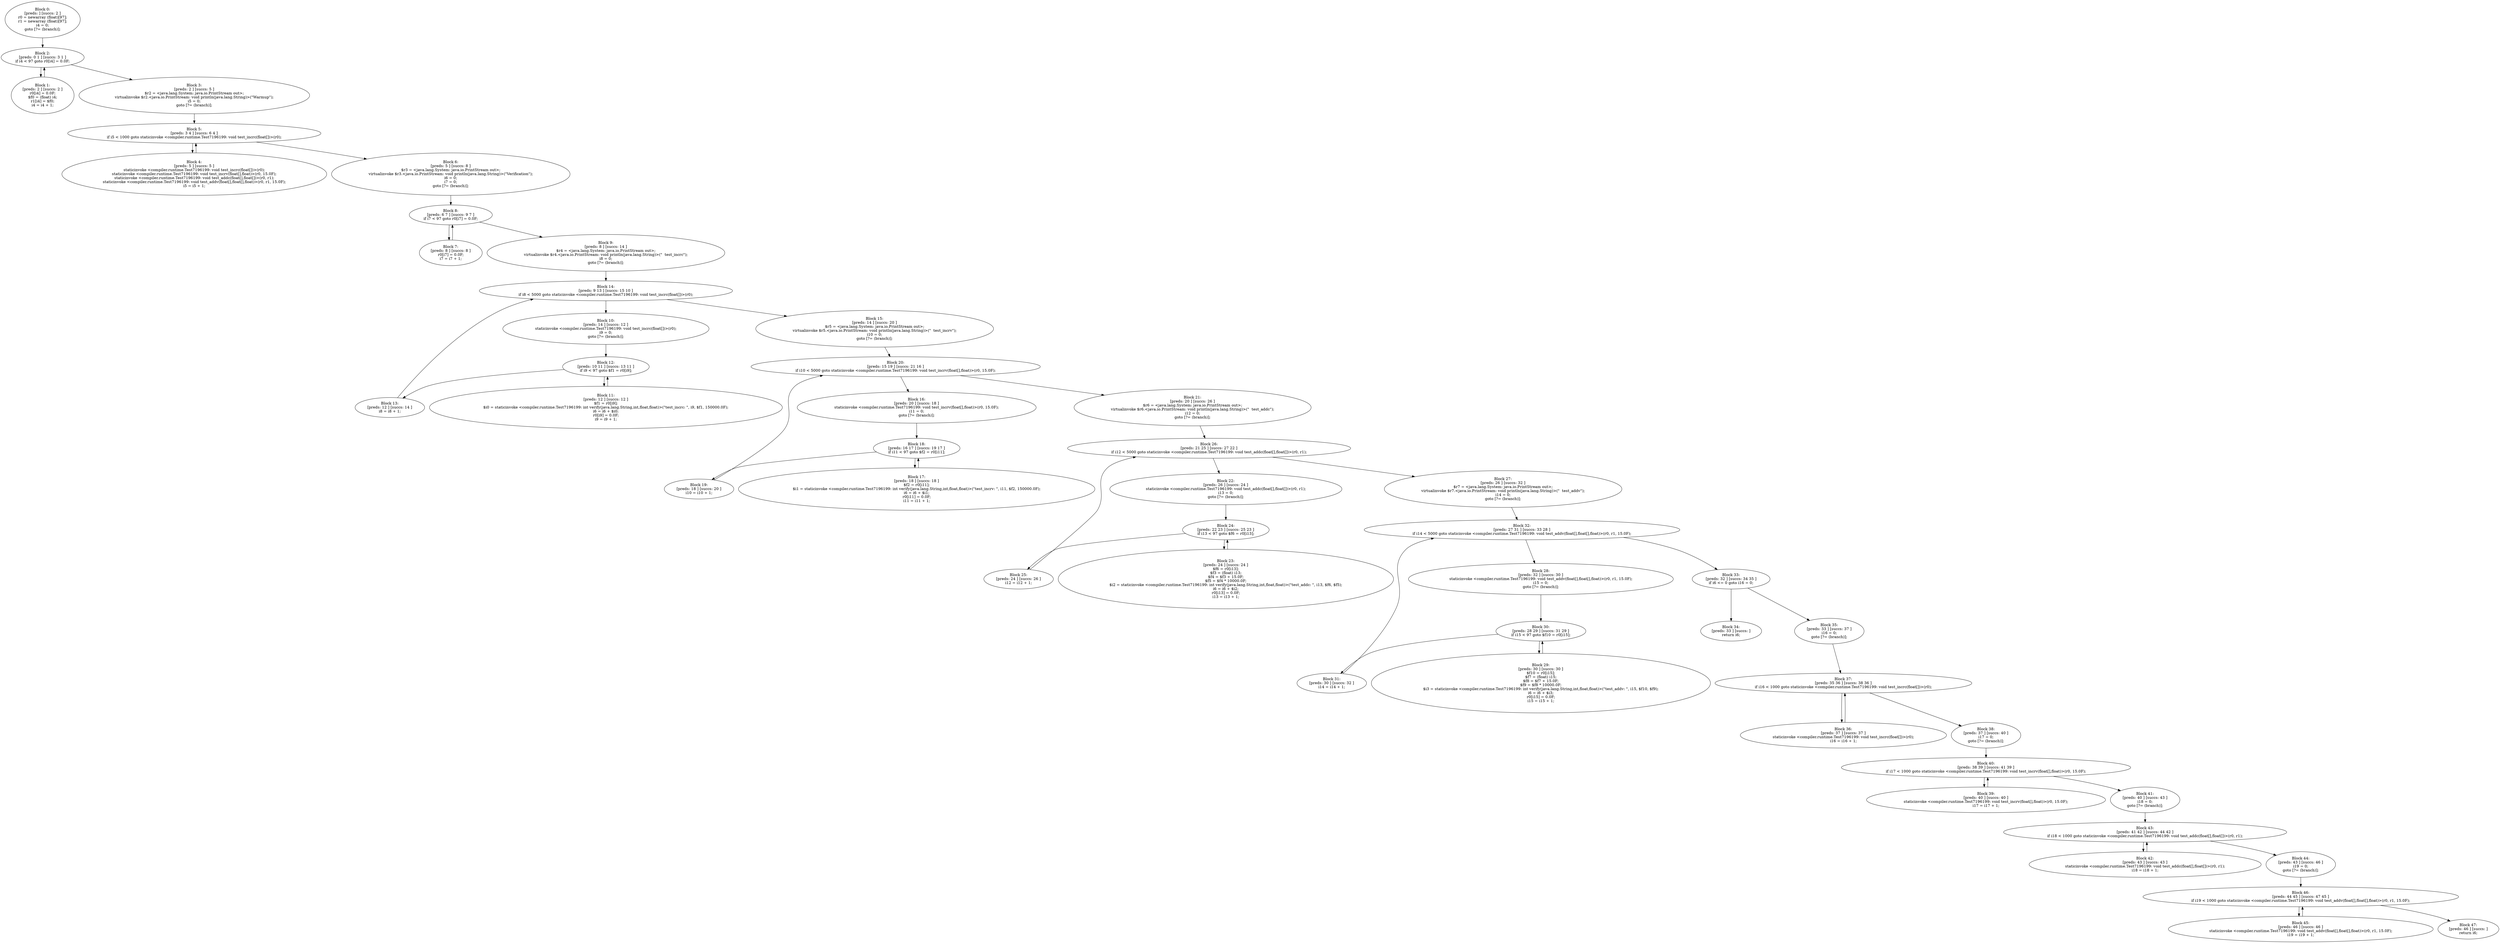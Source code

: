 digraph "unitGraph" {
    "Block 0:
[preds: ] [succs: 2 ]
r0 = newarray (float)[97];
r1 = newarray (float)[97];
i4 = 0;
goto [?= (branch)];
"
    "Block 1:
[preds: 2 ] [succs: 2 ]
r0[i4] = 0.0F;
$f0 = (float) i4;
r1[i4] = $f0;
i4 = i4 + 1;
"
    "Block 2:
[preds: 0 1 ] [succs: 3 1 ]
if i4 < 97 goto r0[i4] = 0.0F;
"
    "Block 3:
[preds: 2 ] [succs: 5 ]
$r2 = <java.lang.System: java.io.PrintStream out>;
virtualinvoke $r2.<java.io.PrintStream: void println(java.lang.String)>(\"Warmup\");
i5 = 0;
goto [?= (branch)];
"
    "Block 4:
[preds: 5 ] [succs: 5 ]
staticinvoke <compiler.runtime.Test7196199: void test_incrc(float[])>(r0);
staticinvoke <compiler.runtime.Test7196199: void test_incrv(float[],float)>(r0, 15.0F);
staticinvoke <compiler.runtime.Test7196199: void test_addc(float[],float[])>(r0, r1);
staticinvoke <compiler.runtime.Test7196199: void test_addv(float[],float[],float)>(r0, r1, 15.0F);
i5 = i5 + 1;
"
    "Block 5:
[preds: 3 4 ] [succs: 6 4 ]
if i5 < 1000 goto staticinvoke <compiler.runtime.Test7196199: void test_incrc(float[])>(r0);
"
    "Block 6:
[preds: 5 ] [succs: 8 ]
$r3 = <java.lang.System: java.io.PrintStream out>;
virtualinvoke $r3.<java.io.PrintStream: void println(java.lang.String)>(\"Verification\");
i6 = 0;
i7 = 0;
goto [?= (branch)];
"
    "Block 7:
[preds: 8 ] [succs: 8 ]
r0[i7] = 0.0F;
i7 = i7 + 1;
"
    "Block 8:
[preds: 6 7 ] [succs: 9 7 ]
if i7 < 97 goto r0[i7] = 0.0F;
"
    "Block 9:
[preds: 8 ] [succs: 14 ]
$r4 = <java.lang.System: java.io.PrintStream out>;
virtualinvoke $r4.<java.io.PrintStream: void println(java.lang.String)>(\"  test_incrc\");
i8 = 0;
goto [?= (branch)];
"
    "Block 10:
[preds: 14 ] [succs: 12 ]
staticinvoke <compiler.runtime.Test7196199: void test_incrc(float[])>(r0);
i9 = 0;
goto [?= (branch)];
"
    "Block 11:
[preds: 12 ] [succs: 12 ]
$f1 = r0[i9];
$i0 = staticinvoke <compiler.runtime.Test7196199: int verify(java.lang.String,int,float,float)>(\"test_incrc: \", i9, $f1, 150000.0F);
i6 = i6 + $i0;
r0[i9] = 0.0F;
i9 = i9 + 1;
"
    "Block 12:
[preds: 10 11 ] [succs: 13 11 ]
if i9 < 97 goto $f1 = r0[i9];
"
    "Block 13:
[preds: 12 ] [succs: 14 ]
i8 = i8 + 1;
"
    "Block 14:
[preds: 9 13 ] [succs: 15 10 ]
if i8 < 5000 goto staticinvoke <compiler.runtime.Test7196199: void test_incrc(float[])>(r0);
"
    "Block 15:
[preds: 14 ] [succs: 20 ]
$r5 = <java.lang.System: java.io.PrintStream out>;
virtualinvoke $r5.<java.io.PrintStream: void println(java.lang.String)>(\"  test_incrv\");
i10 = 0;
goto [?= (branch)];
"
    "Block 16:
[preds: 20 ] [succs: 18 ]
staticinvoke <compiler.runtime.Test7196199: void test_incrv(float[],float)>(r0, 15.0F);
i11 = 0;
goto [?= (branch)];
"
    "Block 17:
[preds: 18 ] [succs: 18 ]
$f2 = r0[i11];
$i1 = staticinvoke <compiler.runtime.Test7196199: int verify(java.lang.String,int,float,float)>(\"test_incrv: \", i11, $f2, 150000.0F);
i6 = i6 + $i1;
r0[i11] = 0.0F;
i11 = i11 + 1;
"
    "Block 18:
[preds: 16 17 ] [succs: 19 17 ]
if i11 < 97 goto $f2 = r0[i11];
"
    "Block 19:
[preds: 18 ] [succs: 20 ]
i10 = i10 + 1;
"
    "Block 20:
[preds: 15 19 ] [succs: 21 16 ]
if i10 < 5000 goto staticinvoke <compiler.runtime.Test7196199: void test_incrv(float[],float)>(r0, 15.0F);
"
    "Block 21:
[preds: 20 ] [succs: 26 ]
$r6 = <java.lang.System: java.io.PrintStream out>;
virtualinvoke $r6.<java.io.PrintStream: void println(java.lang.String)>(\"  test_addc\");
i12 = 0;
goto [?= (branch)];
"
    "Block 22:
[preds: 26 ] [succs: 24 ]
staticinvoke <compiler.runtime.Test7196199: void test_addc(float[],float[])>(r0, r1);
i13 = 0;
goto [?= (branch)];
"
    "Block 23:
[preds: 24 ] [succs: 24 ]
$f6 = r0[i13];
$f3 = (float) i13;
$f4 = $f3 + 15.0F;
$f5 = $f4 * 10000.0F;
$i2 = staticinvoke <compiler.runtime.Test7196199: int verify(java.lang.String,int,float,float)>(\"test_addc: \", i13, $f6, $f5);
i6 = i6 + $i2;
r0[i13] = 0.0F;
i13 = i13 + 1;
"
    "Block 24:
[preds: 22 23 ] [succs: 25 23 ]
if i13 < 97 goto $f6 = r0[i13];
"
    "Block 25:
[preds: 24 ] [succs: 26 ]
i12 = i12 + 1;
"
    "Block 26:
[preds: 21 25 ] [succs: 27 22 ]
if i12 < 5000 goto staticinvoke <compiler.runtime.Test7196199: void test_addc(float[],float[])>(r0, r1);
"
    "Block 27:
[preds: 26 ] [succs: 32 ]
$r7 = <java.lang.System: java.io.PrintStream out>;
virtualinvoke $r7.<java.io.PrintStream: void println(java.lang.String)>(\"  test_addv\");
i14 = 0;
goto [?= (branch)];
"
    "Block 28:
[preds: 32 ] [succs: 30 ]
staticinvoke <compiler.runtime.Test7196199: void test_addv(float[],float[],float)>(r0, r1, 15.0F);
i15 = 0;
goto [?= (branch)];
"
    "Block 29:
[preds: 30 ] [succs: 30 ]
$f10 = r0[i15];
$f7 = (float) i15;
$f8 = $f7 + 15.0F;
$f9 = $f8 * 10000.0F;
$i3 = staticinvoke <compiler.runtime.Test7196199: int verify(java.lang.String,int,float,float)>(\"test_addv: \", i15, $f10, $f9);
i6 = i6 + $i3;
r0[i15] = 0.0F;
i15 = i15 + 1;
"
    "Block 30:
[preds: 28 29 ] [succs: 31 29 ]
if i15 < 97 goto $f10 = r0[i15];
"
    "Block 31:
[preds: 30 ] [succs: 32 ]
i14 = i14 + 1;
"
    "Block 32:
[preds: 27 31 ] [succs: 33 28 ]
if i14 < 5000 goto staticinvoke <compiler.runtime.Test7196199: void test_addv(float[],float[],float)>(r0, r1, 15.0F);
"
    "Block 33:
[preds: 32 ] [succs: 34 35 ]
if i6 <= 0 goto i16 = 0;
"
    "Block 34:
[preds: 33 ] [succs: ]
return i6;
"
    "Block 35:
[preds: 33 ] [succs: 37 ]
i16 = 0;
goto [?= (branch)];
"
    "Block 36:
[preds: 37 ] [succs: 37 ]
staticinvoke <compiler.runtime.Test7196199: void test_incrc(float[])>(r0);
i16 = i16 + 1;
"
    "Block 37:
[preds: 35 36 ] [succs: 38 36 ]
if i16 < 1000 goto staticinvoke <compiler.runtime.Test7196199: void test_incrc(float[])>(r0);
"
    "Block 38:
[preds: 37 ] [succs: 40 ]
i17 = 0;
goto [?= (branch)];
"
    "Block 39:
[preds: 40 ] [succs: 40 ]
staticinvoke <compiler.runtime.Test7196199: void test_incrv(float[],float)>(r0, 15.0F);
i17 = i17 + 1;
"
    "Block 40:
[preds: 38 39 ] [succs: 41 39 ]
if i17 < 1000 goto staticinvoke <compiler.runtime.Test7196199: void test_incrv(float[],float)>(r0, 15.0F);
"
    "Block 41:
[preds: 40 ] [succs: 43 ]
i18 = 0;
goto [?= (branch)];
"
    "Block 42:
[preds: 43 ] [succs: 43 ]
staticinvoke <compiler.runtime.Test7196199: void test_addc(float[],float[])>(r0, r1);
i18 = i18 + 1;
"
    "Block 43:
[preds: 41 42 ] [succs: 44 42 ]
if i18 < 1000 goto staticinvoke <compiler.runtime.Test7196199: void test_addc(float[],float[])>(r0, r1);
"
    "Block 44:
[preds: 43 ] [succs: 46 ]
i19 = 0;
goto [?= (branch)];
"
    "Block 45:
[preds: 46 ] [succs: 46 ]
staticinvoke <compiler.runtime.Test7196199: void test_addv(float[],float[],float)>(r0, r1, 15.0F);
i19 = i19 + 1;
"
    "Block 46:
[preds: 44 45 ] [succs: 47 45 ]
if i19 < 1000 goto staticinvoke <compiler.runtime.Test7196199: void test_addv(float[],float[],float)>(r0, r1, 15.0F);
"
    "Block 47:
[preds: 46 ] [succs: ]
return i6;
"
    "Block 0:
[preds: ] [succs: 2 ]
r0 = newarray (float)[97];
r1 = newarray (float)[97];
i4 = 0;
goto [?= (branch)];
"->"Block 2:
[preds: 0 1 ] [succs: 3 1 ]
if i4 < 97 goto r0[i4] = 0.0F;
";
    "Block 1:
[preds: 2 ] [succs: 2 ]
r0[i4] = 0.0F;
$f0 = (float) i4;
r1[i4] = $f0;
i4 = i4 + 1;
"->"Block 2:
[preds: 0 1 ] [succs: 3 1 ]
if i4 < 97 goto r0[i4] = 0.0F;
";
    "Block 2:
[preds: 0 1 ] [succs: 3 1 ]
if i4 < 97 goto r0[i4] = 0.0F;
"->"Block 3:
[preds: 2 ] [succs: 5 ]
$r2 = <java.lang.System: java.io.PrintStream out>;
virtualinvoke $r2.<java.io.PrintStream: void println(java.lang.String)>(\"Warmup\");
i5 = 0;
goto [?= (branch)];
";
    "Block 2:
[preds: 0 1 ] [succs: 3 1 ]
if i4 < 97 goto r0[i4] = 0.0F;
"->"Block 1:
[preds: 2 ] [succs: 2 ]
r0[i4] = 0.0F;
$f0 = (float) i4;
r1[i4] = $f0;
i4 = i4 + 1;
";
    "Block 3:
[preds: 2 ] [succs: 5 ]
$r2 = <java.lang.System: java.io.PrintStream out>;
virtualinvoke $r2.<java.io.PrintStream: void println(java.lang.String)>(\"Warmup\");
i5 = 0;
goto [?= (branch)];
"->"Block 5:
[preds: 3 4 ] [succs: 6 4 ]
if i5 < 1000 goto staticinvoke <compiler.runtime.Test7196199: void test_incrc(float[])>(r0);
";
    "Block 4:
[preds: 5 ] [succs: 5 ]
staticinvoke <compiler.runtime.Test7196199: void test_incrc(float[])>(r0);
staticinvoke <compiler.runtime.Test7196199: void test_incrv(float[],float)>(r0, 15.0F);
staticinvoke <compiler.runtime.Test7196199: void test_addc(float[],float[])>(r0, r1);
staticinvoke <compiler.runtime.Test7196199: void test_addv(float[],float[],float)>(r0, r1, 15.0F);
i5 = i5 + 1;
"->"Block 5:
[preds: 3 4 ] [succs: 6 4 ]
if i5 < 1000 goto staticinvoke <compiler.runtime.Test7196199: void test_incrc(float[])>(r0);
";
    "Block 5:
[preds: 3 4 ] [succs: 6 4 ]
if i5 < 1000 goto staticinvoke <compiler.runtime.Test7196199: void test_incrc(float[])>(r0);
"->"Block 6:
[preds: 5 ] [succs: 8 ]
$r3 = <java.lang.System: java.io.PrintStream out>;
virtualinvoke $r3.<java.io.PrintStream: void println(java.lang.String)>(\"Verification\");
i6 = 0;
i7 = 0;
goto [?= (branch)];
";
    "Block 5:
[preds: 3 4 ] [succs: 6 4 ]
if i5 < 1000 goto staticinvoke <compiler.runtime.Test7196199: void test_incrc(float[])>(r0);
"->"Block 4:
[preds: 5 ] [succs: 5 ]
staticinvoke <compiler.runtime.Test7196199: void test_incrc(float[])>(r0);
staticinvoke <compiler.runtime.Test7196199: void test_incrv(float[],float)>(r0, 15.0F);
staticinvoke <compiler.runtime.Test7196199: void test_addc(float[],float[])>(r0, r1);
staticinvoke <compiler.runtime.Test7196199: void test_addv(float[],float[],float)>(r0, r1, 15.0F);
i5 = i5 + 1;
";
    "Block 6:
[preds: 5 ] [succs: 8 ]
$r3 = <java.lang.System: java.io.PrintStream out>;
virtualinvoke $r3.<java.io.PrintStream: void println(java.lang.String)>(\"Verification\");
i6 = 0;
i7 = 0;
goto [?= (branch)];
"->"Block 8:
[preds: 6 7 ] [succs: 9 7 ]
if i7 < 97 goto r0[i7] = 0.0F;
";
    "Block 7:
[preds: 8 ] [succs: 8 ]
r0[i7] = 0.0F;
i7 = i7 + 1;
"->"Block 8:
[preds: 6 7 ] [succs: 9 7 ]
if i7 < 97 goto r0[i7] = 0.0F;
";
    "Block 8:
[preds: 6 7 ] [succs: 9 7 ]
if i7 < 97 goto r0[i7] = 0.0F;
"->"Block 9:
[preds: 8 ] [succs: 14 ]
$r4 = <java.lang.System: java.io.PrintStream out>;
virtualinvoke $r4.<java.io.PrintStream: void println(java.lang.String)>(\"  test_incrc\");
i8 = 0;
goto [?= (branch)];
";
    "Block 8:
[preds: 6 7 ] [succs: 9 7 ]
if i7 < 97 goto r0[i7] = 0.0F;
"->"Block 7:
[preds: 8 ] [succs: 8 ]
r0[i7] = 0.0F;
i7 = i7 + 1;
";
    "Block 9:
[preds: 8 ] [succs: 14 ]
$r4 = <java.lang.System: java.io.PrintStream out>;
virtualinvoke $r4.<java.io.PrintStream: void println(java.lang.String)>(\"  test_incrc\");
i8 = 0;
goto [?= (branch)];
"->"Block 14:
[preds: 9 13 ] [succs: 15 10 ]
if i8 < 5000 goto staticinvoke <compiler.runtime.Test7196199: void test_incrc(float[])>(r0);
";
    "Block 10:
[preds: 14 ] [succs: 12 ]
staticinvoke <compiler.runtime.Test7196199: void test_incrc(float[])>(r0);
i9 = 0;
goto [?= (branch)];
"->"Block 12:
[preds: 10 11 ] [succs: 13 11 ]
if i9 < 97 goto $f1 = r0[i9];
";
    "Block 11:
[preds: 12 ] [succs: 12 ]
$f1 = r0[i9];
$i0 = staticinvoke <compiler.runtime.Test7196199: int verify(java.lang.String,int,float,float)>(\"test_incrc: \", i9, $f1, 150000.0F);
i6 = i6 + $i0;
r0[i9] = 0.0F;
i9 = i9 + 1;
"->"Block 12:
[preds: 10 11 ] [succs: 13 11 ]
if i9 < 97 goto $f1 = r0[i9];
";
    "Block 12:
[preds: 10 11 ] [succs: 13 11 ]
if i9 < 97 goto $f1 = r0[i9];
"->"Block 13:
[preds: 12 ] [succs: 14 ]
i8 = i8 + 1;
";
    "Block 12:
[preds: 10 11 ] [succs: 13 11 ]
if i9 < 97 goto $f1 = r0[i9];
"->"Block 11:
[preds: 12 ] [succs: 12 ]
$f1 = r0[i9];
$i0 = staticinvoke <compiler.runtime.Test7196199: int verify(java.lang.String,int,float,float)>(\"test_incrc: \", i9, $f1, 150000.0F);
i6 = i6 + $i0;
r0[i9] = 0.0F;
i9 = i9 + 1;
";
    "Block 13:
[preds: 12 ] [succs: 14 ]
i8 = i8 + 1;
"->"Block 14:
[preds: 9 13 ] [succs: 15 10 ]
if i8 < 5000 goto staticinvoke <compiler.runtime.Test7196199: void test_incrc(float[])>(r0);
";
    "Block 14:
[preds: 9 13 ] [succs: 15 10 ]
if i8 < 5000 goto staticinvoke <compiler.runtime.Test7196199: void test_incrc(float[])>(r0);
"->"Block 15:
[preds: 14 ] [succs: 20 ]
$r5 = <java.lang.System: java.io.PrintStream out>;
virtualinvoke $r5.<java.io.PrintStream: void println(java.lang.String)>(\"  test_incrv\");
i10 = 0;
goto [?= (branch)];
";
    "Block 14:
[preds: 9 13 ] [succs: 15 10 ]
if i8 < 5000 goto staticinvoke <compiler.runtime.Test7196199: void test_incrc(float[])>(r0);
"->"Block 10:
[preds: 14 ] [succs: 12 ]
staticinvoke <compiler.runtime.Test7196199: void test_incrc(float[])>(r0);
i9 = 0;
goto [?= (branch)];
";
    "Block 15:
[preds: 14 ] [succs: 20 ]
$r5 = <java.lang.System: java.io.PrintStream out>;
virtualinvoke $r5.<java.io.PrintStream: void println(java.lang.String)>(\"  test_incrv\");
i10 = 0;
goto [?= (branch)];
"->"Block 20:
[preds: 15 19 ] [succs: 21 16 ]
if i10 < 5000 goto staticinvoke <compiler.runtime.Test7196199: void test_incrv(float[],float)>(r0, 15.0F);
";
    "Block 16:
[preds: 20 ] [succs: 18 ]
staticinvoke <compiler.runtime.Test7196199: void test_incrv(float[],float)>(r0, 15.0F);
i11 = 0;
goto [?= (branch)];
"->"Block 18:
[preds: 16 17 ] [succs: 19 17 ]
if i11 < 97 goto $f2 = r0[i11];
";
    "Block 17:
[preds: 18 ] [succs: 18 ]
$f2 = r0[i11];
$i1 = staticinvoke <compiler.runtime.Test7196199: int verify(java.lang.String,int,float,float)>(\"test_incrv: \", i11, $f2, 150000.0F);
i6 = i6 + $i1;
r0[i11] = 0.0F;
i11 = i11 + 1;
"->"Block 18:
[preds: 16 17 ] [succs: 19 17 ]
if i11 < 97 goto $f2 = r0[i11];
";
    "Block 18:
[preds: 16 17 ] [succs: 19 17 ]
if i11 < 97 goto $f2 = r0[i11];
"->"Block 19:
[preds: 18 ] [succs: 20 ]
i10 = i10 + 1;
";
    "Block 18:
[preds: 16 17 ] [succs: 19 17 ]
if i11 < 97 goto $f2 = r0[i11];
"->"Block 17:
[preds: 18 ] [succs: 18 ]
$f2 = r0[i11];
$i1 = staticinvoke <compiler.runtime.Test7196199: int verify(java.lang.String,int,float,float)>(\"test_incrv: \", i11, $f2, 150000.0F);
i6 = i6 + $i1;
r0[i11] = 0.0F;
i11 = i11 + 1;
";
    "Block 19:
[preds: 18 ] [succs: 20 ]
i10 = i10 + 1;
"->"Block 20:
[preds: 15 19 ] [succs: 21 16 ]
if i10 < 5000 goto staticinvoke <compiler.runtime.Test7196199: void test_incrv(float[],float)>(r0, 15.0F);
";
    "Block 20:
[preds: 15 19 ] [succs: 21 16 ]
if i10 < 5000 goto staticinvoke <compiler.runtime.Test7196199: void test_incrv(float[],float)>(r0, 15.0F);
"->"Block 21:
[preds: 20 ] [succs: 26 ]
$r6 = <java.lang.System: java.io.PrintStream out>;
virtualinvoke $r6.<java.io.PrintStream: void println(java.lang.String)>(\"  test_addc\");
i12 = 0;
goto [?= (branch)];
";
    "Block 20:
[preds: 15 19 ] [succs: 21 16 ]
if i10 < 5000 goto staticinvoke <compiler.runtime.Test7196199: void test_incrv(float[],float)>(r0, 15.0F);
"->"Block 16:
[preds: 20 ] [succs: 18 ]
staticinvoke <compiler.runtime.Test7196199: void test_incrv(float[],float)>(r0, 15.0F);
i11 = 0;
goto [?= (branch)];
";
    "Block 21:
[preds: 20 ] [succs: 26 ]
$r6 = <java.lang.System: java.io.PrintStream out>;
virtualinvoke $r6.<java.io.PrintStream: void println(java.lang.String)>(\"  test_addc\");
i12 = 0;
goto [?= (branch)];
"->"Block 26:
[preds: 21 25 ] [succs: 27 22 ]
if i12 < 5000 goto staticinvoke <compiler.runtime.Test7196199: void test_addc(float[],float[])>(r0, r1);
";
    "Block 22:
[preds: 26 ] [succs: 24 ]
staticinvoke <compiler.runtime.Test7196199: void test_addc(float[],float[])>(r0, r1);
i13 = 0;
goto [?= (branch)];
"->"Block 24:
[preds: 22 23 ] [succs: 25 23 ]
if i13 < 97 goto $f6 = r0[i13];
";
    "Block 23:
[preds: 24 ] [succs: 24 ]
$f6 = r0[i13];
$f3 = (float) i13;
$f4 = $f3 + 15.0F;
$f5 = $f4 * 10000.0F;
$i2 = staticinvoke <compiler.runtime.Test7196199: int verify(java.lang.String,int,float,float)>(\"test_addc: \", i13, $f6, $f5);
i6 = i6 + $i2;
r0[i13] = 0.0F;
i13 = i13 + 1;
"->"Block 24:
[preds: 22 23 ] [succs: 25 23 ]
if i13 < 97 goto $f6 = r0[i13];
";
    "Block 24:
[preds: 22 23 ] [succs: 25 23 ]
if i13 < 97 goto $f6 = r0[i13];
"->"Block 25:
[preds: 24 ] [succs: 26 ]
i12 = i12 + 1;
";
    "Block 24:
[preds: 22 23 ] [succs: 25 23 ]
if i13 < 97 goto $f6 = r0[i13];
"->"Block 23:
[preds: 24 ] [succs: 24 ]
$f6 = r0[i13];
$f3 = (float) i13;
$f4 = $f3 + 15.0F;
$f5 = $f4 * 10000.0F;
$i2 = staticinvoke <compiler.runtime.Test7196199: int verify(java.lang.String,int,float,float)>(\"test_addc: \", i13, $f6, $f5);
i6 = i6 + $i2;
r0[i13] = 0.0F;
i13 = i13 + 1;
";
    "Block 25:
[preds: 24 ] [succs: 26 ]
i12 = i12 + 1;
"->"Block 26:
[preds: 21 25 ] [succs: 27 22 ]
if i12 < 5000 goto staticinvoke <compiler.runtime.Test7196199: void test_addc(float[],float[])>(r0, r1);
";
    "Block 26:
[preds: 21 25 ] [succs: 27 22 ]
if i12 < 5000 goto staticinvoke <compiler.runtime.Test7196199: void test_addc(float[],float[])>(r0, r1);
"->"Block 27:
[preds: 26 ] [succs: 32 ]
$r7 = <java.lang.System: java.io.PrintStream out>;
virtualinvoke $r7.<java.io.PrintStream: void println(java.lang.String)>(\"  test_addv\");
i14 = 0;
goto [?= (branch)];
";
    "Block 26:
[preds: 21 25 ] [succs: 27 22 ]
if i12 < 5000 goto staticinvoke <compiler.runtime.Test7196199: void test_addc(float[],float[])>(r0, r1);
"->"Block 22:
[preds: 26 ] [succs: 24 ]
staticinvoke <compiler.runtime.Test7196199: void test_addc(float[],float[])>(r0, r1);
i13 = 0;
goto [?= (branch)];
";
    "Block 27:
[preds: 26 ] [succs: 32 ]
$r7 = <java.lang.System: java.io.PrintStream out>;
virtualinvoke $r7.<java.io.PrintStream: void println(java.lang.String)>(\"  test_addv\");
i14 = 0;
goto [?= (branch)];
"->"Block 32:
[preds: 27 31 ] [succs: 33 28 ]
if i14 < 5000 goto staticinvoke <compiler.runtime.Test7196199: void test_addv(float[],float[],float)>(r0, r1, 15.0F);
";
    "Block 28:
[preds: 32 ] [succs: 30 ]
staticinvoke <compiler.runtime.Test7196199: void test_addv(float[],float[],float)>(r0, r1, 15.0F);
i15 = 0;
goto [?= (branch)];
"->"Block 30:
[preds: 28 29 ] [succs: 31 29 ]
if i15 < 97 goto $f10 = r0[i15];
";
    "Block 29:
[preds: 30 ] [succs: 30 ]
$f10 = r0[i15];
$f7 = (float) i15;
$f8 = $f7 + 15.0F;
$f9 = $f8 * 10000.0F;
$i3 = staticinvoke <compiler.runtime.Test7196199: int verify(java.lang.String,int,float,float)>(\"test_addv: \", i15, $f10, $f9);
i6 = i6 + $i3;
r0[i15] = 0.0F;
i15 = i15 + 1;
"->"Block 30:
[preds: 28 29 ] [succs: 31 29 ]
if i15 < 97 goto $f10 = r0[i15];
";
    "Block 30:
[preds: 28 29 ] [succs: 31 29 ]
if i15 < 97 goto $f10 = r0[i15];
"->"Block 31:
[preds: 30 ] [succs: 32 ]
i14 = i14 + 1;
";
    "Block 30:
[preds: 28 29 ] [succs: 31 29 ]
if i15 < 97 goto $f10 = r0[i15];
"->"Block 29:
[preds: 30 ] [succs: 30 ]
$f10 = r0[i15];
$f7 = (float) i15;
$f8 = $f7 + 15.0F;
$f9 = $f8 * 10000.0F;
$i3 = staticinvoke <compiler.runtime.Test7196199: int verify(java.lang.String,int,float,float)>(\"test_addv: \", i15, $f10, $f9);
i6 = i6 + $i3;
r0[i15] = 0.0F;
i15 = i15 + 1;
";
    "Block 31:
[preds: 30 ] [succs: 32 ]
i14 = i14 + 1;
"->"Block 32:
[preds: 27 31 ] [succs: 33 28 ]
if i14 < 5000 goto staticinvoke <compiler.runtime.Test7196199: void test_addv(float[],float[],float)>(r0, r1, 15.0F);
";
    "Block 32:
[preds: 27 31 ] [succs: 33 28 ]
if i14 < 5000 goto staticinvoke <compiler.runtime.Test7196199: void test_addv(float[],float[],float)>(r0, r1, 15.0F);
"->"Block 33:
[preds: 32 ] [succs: 34 35 ]
if i6 <= 0 goto i16 = 0;
";
    "Block 32:
[preds: 27 31 ] [succs: 33 28 ]
if i14 < 5000 goto staticinvoke <compiler.runtime.Test7196199: void test_addv(float[],float[],float)>(r0, r1, 15.0F);
"->"Block 28:
[preds: 32 ] [succs: 30 ]
staticinvoke <compiler.runtime.Test7196199: void test_addv(float[],float[],float)>(r0, r1, 15.0F);
i15 = 0;
goto [?= (branch)];
";
    "Block 33:
[preds: 32 ] [succs: 34 35 ]
if i6 <= 0 goto i16 = 0;
"->"Block 34:
[preds: 33 ] [succs: ]
return i6;
";
    "Block 33:
[preds: 32 ] [succs: 34 35 ]
if i6 <= 0 goto i16 = 0;
"->"Block 35:
[preds: 33 ] [succs: 37 ]
i16 = 0;
goto [?= (branch)];
";
    "Block 35:
[preds: 33 ] [succs: 37 ]
i16 = 0;
goto [?= (branch)];
"->"Block 37:
[preds: 35 36 ] [succs: 38 36 ]
if i16 < 1000 goto staticinvoke <compiler.runtime.Test7196199: void test_incrc(float[])>(r0);
";
    "Block 36:
[preds: 37 ] [succs: 37 ]
staticinvoke <compiler.runtime.Test7196199: void test_incrc(float[])>(r0);
i16 = i16 + 1;
"->"Block 37:
[preds: 35 36 ] [succs: 38 36 ]
if i16 < 1000 goto staticinvoke <compiler.runtime.Test7196199: void test_incrc(float[])>(r0);
";
    "Block 37:
[preds: 35 36 ] [succs: 38 36 ]
if i16 < 1000 goto staticinvoke <compiler.runtime.Test7196199: void test_incrc(float[])>(r0);
"->"Block 38:
[preds: 37 ] [succs: 40 ]
i17 = 0;
goto [?= (branch)];
";
    "Block 37:
[preds: 35 36 ] [succs: 38 36 ]
if i16 < 1000 goto staticinvoke <compiler.runtime.Test7196199: void test_incrc(float[])>(r0);
"->"Block 36:
[preds: 37 ] [succs: 37 ]
staticinvoke <compiler.runtime.Test7196199: void test_incrc(float[])>(r0);
i16 = i16 + 1;
";
    "Block 38:
[preds: 37 ] [succs: 40 ]
i17 = 0;
goto [?= (branch)];
"->"Block 40:
[preds: 38 39 ] [succs: 41 39 ]
if i17 < 1000 goto staticinvoke <compiler.runtime.Test7196199: void test_incrv(float[],float)>(r0, 15.0F);
";
    "Block 39:
[preds: 40 ] [succs: 40 ]
staticinvoke <compiler.runtime.Test7196199: void test_incrv(float[],float)>(r0, 15.0F);
i17 = i17 + 1;
"->"Block 40:
[preds: 38 39 ] [succs: 41 39 ]
if i17 < 1000 goto staticinvoke <compiler.runtime.Test7196199: void test_incrv(float[],float)>(r0, 15.0F);
";
    "Block 40:
[preds: 38 39 ] [succs: 41 39 ]
if i17 < 1000 goto staticinvoke <compiler.runtime.Test7196199: void test_incrv(float[],float)>(r0, 15.0F);
"->"Block 41:
[preds: 40 ] [succs: 43 ]
i18 = 0;
goto [?= (branch)];
";
    "Block 40:
[preds: 38 39 ] [succs: 41 39 ]
if i17 < 1000 goto staticinvoke <compiler.runtime.Test7196199: void test_incrv(float[],float)>(r0, 15.0F);
"->"Block 39:
[preds: 40 ] [succs: 40 ]
staticinvoke <compiler.runtime.Test7196199: void test_incrv(float[],float)>(r0, 15.0F);
i17 = i17 + 1;
";
    "Block 41:
[preds: 40 ] [succs: 43 ]
i18 = 0;
goto [?= (branch)];
"->"Block 43:
[preds: 41 42 ] [succs: 44 42 ]
if i18 < 1000 goto staticinvoke <compiler.runtime.Test7196199: void test_addc(float[],float[])>(r0, r1);
";
    "Block 42:
[preds: 43 ] [succs: 43 ]
staticinvoke <compiler.runtime.Test7196199: void test_addc(float[],float[])>(r0, r1);
i18 = i18 + 1;
"->"Block 43:
[preds: 41 42 ] [succs: 44 42 ]
if i18 < 1000 goto staticinvoke <compiler.runtime.Test7196199: void test_addc(float[],float[])>(r0, r1);
";
    "Block 43:
[preds: 41 42 ] [succs: 44 42 ]
if i18 < 1000 goto staticinvoke <compiler.runtime.Test7196199: void test_addc(float[],float[])>(r0, r1);
"->"Block 44:
[preds: 43 ] [succs: 46 ]
i19 = 0;
goto [?= (branch)];
";
    "Block 43:
[preds: 41 42 ] [succs: 44 42 ]
if i18 < 1000 goto staticinvoke <compiler.runtime.Test7196199: void test_addc(float[],float[])>(r0, r1);
"->"Block 42:
[preds: 43 ] [succs: 43 ]
staticinvoke <compiler.runtime.Test7196199: void test_addc(float[],float[])>(r0, r1);
i18 = i18 + 1;
";
    "Block 44:
[preds: 43 ] [succs: 46 ]
i19 = 0;
goto [?= (branch)];
"->"Block 46:
[preds: 44 45 ] [succs: 47 45 ]
if i19 < 1000 goto staticinvoke <compiler.runtime.Test7196199: void test_addv(float[],float[],float)>(r0, r1, 15.0F);
";
    "Block 45:
[preds: 46 ] [succs: 46 ]
staticinvoke <compiler.runtime.Test7196199: void test_addv(float[],float[],float)>(r0, r1, 15.0F);
i19 = i19 + 1;
"->"Block 46:
[preds: 44 45 ] [succs: 47 45 ]
if i19 < 1000 goto staticinvoke <compiler.runtime.Test7196199: void test_addv(float[],float[],float)>(r0, r1, 15.0F);
";
    "Block 46:
[preds: 44 45 ] [succs: 47 45 ]
if i19 < 1000 goto staticinvoke <compiler.runtime.Test7196199: void test_addv(float[],float[],float)>(r0, r1, 15.0F);
"->"Block 47:
[preds: 46 ] [succs: ]
return i6;
";
    "Block 46:
[preds: 44 45 ] [succs: 47 45 ]
if i19 < 1000 goto staticinvoke <compiler.runtime.Test7196199: void test_addv(float[],float[],float)>(r0, r1, 15.0F);
"->"Block 45:
[preds: 46 ] [succs: 46 ]
staticinvoke <compiler.runtime.Test7196199: void test_addv(float[],float[],float)>(r0, r1, 15.0F);
i19 = i19 + 1;
";
}
